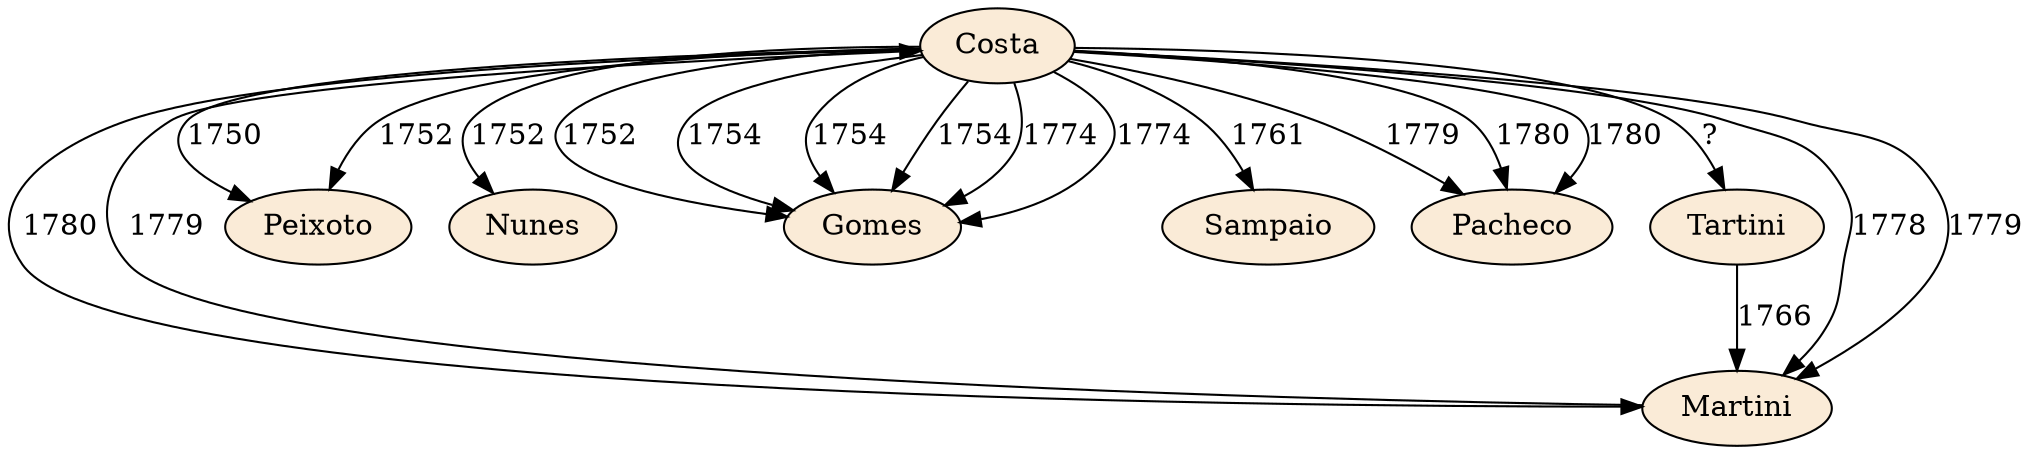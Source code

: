 digraph G {
Peixoto [style=filled; fillcolor="antiquewhite"];
Nunes   [style=filled; fillcolor="antiquewhite"];
Gomes   [style=filled; fillcolor="antiquewhite"];
Sampaio [style=filled; fillcolor="antiquewhite"];
Pacheco [style=filled; fillcolor="antiquewhite"];
Tartini [style=filled; fillcolor="antiquewhite"];
Martini [style=filled; fillcolor="antiquewhite"];
Costa   [style=filled; fillcolor="antiquewhite"];
Costa -> Peixoto [ label="1750" ];
Costa -> Peixoto [ label="1752" ];
Costa -> Nunes  [ label="1752" ];
Tartini -> Martini [ label="1766" ];
Costa -> Tartini [ label="?" ];
Costa -> Gomes [ label="1752" ];
Costa -> Gomes [ label="1754" ];
Costa -> Gomes [ label="1754" ];
Costa -> Gomes [ label="1754" ];
Costa -> Sampaio  [ label="1761" ];
Costa -> Gomes [ label="1774" ];
Costa -> Gomes [ label="1774" ];
Costa -> Pacheco  [ label="1779" ];
Costa -> Martini [ label="1778" ];
Costa -> Martini [ label="1779" ];
Martini -> Costa [ label="1779" ];
Costa -> Martini [ label="1780" ];
Costa -> Pacheco  [ label="1780" ];
Costa -> Pacheco  [ label="1780" ];
}
